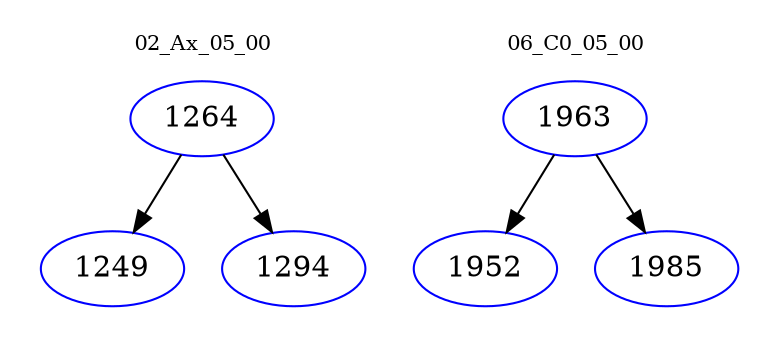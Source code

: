 digraph{
subgraph cluster_0 {
color = white
label = "02_Ax_05_00";
fontsize=10;
T0_1264 [label="1264", color="blue"]
T0_1264 -> T0_1249 [color="black"]
T0_1249 [label="1249", color="blue"]
T0_1264 -> T0_1294 [color="black"]
T0_1294 [label="1294", color="blue"]
}
subgraph cluster_1 {
color = white
label = "06_C0_05_00";
fontsize=10;
T1_1963 [label="1963", color="blue"]
T1_1963 -> T1_1952 [color="black"]
T1_1952 [label="1952", color="blue"]
T1_1963 -> T1_1985 [color="black"]
T1_1985 [label="1985", color="blue"]
}
}
